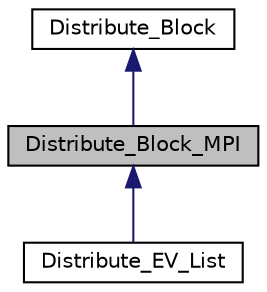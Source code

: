 digraph "Distribute_Block_MPI"
{
  edge [fontname="Helvetica",fontsize="10",labelfontname="Helvetica",labelfontsize="10"];
  node [fontname="Helvetica",fontsize="10",shape=record];
  Node1 [label="Distribute_Block_MPI",height=0.2,width=0.4,color="black", fillcolor="grey75", style="filled", fontcolor="black"];
  Node2 -> Node1 [dir="back",color="midnightblue",fontsize="10",style="solid",fontname="Helvetica"];
  Node2 [label="Distribute_Block",height=0.2,width=0.4,color="black", fillcolor="white", style="filled",URL="$classDistribute__Block.html"];
  Node1 -> Node3 [dir="back",color="midnightblue",fontsize="10",style="solid",fontname="Helvetica"];
  Node3 [label="Distribute_EV_List",height=0.2,width=0.4,color="black", fillcolor="white", style="filled",URL="$classDistribute__EV__List.html"];
}
